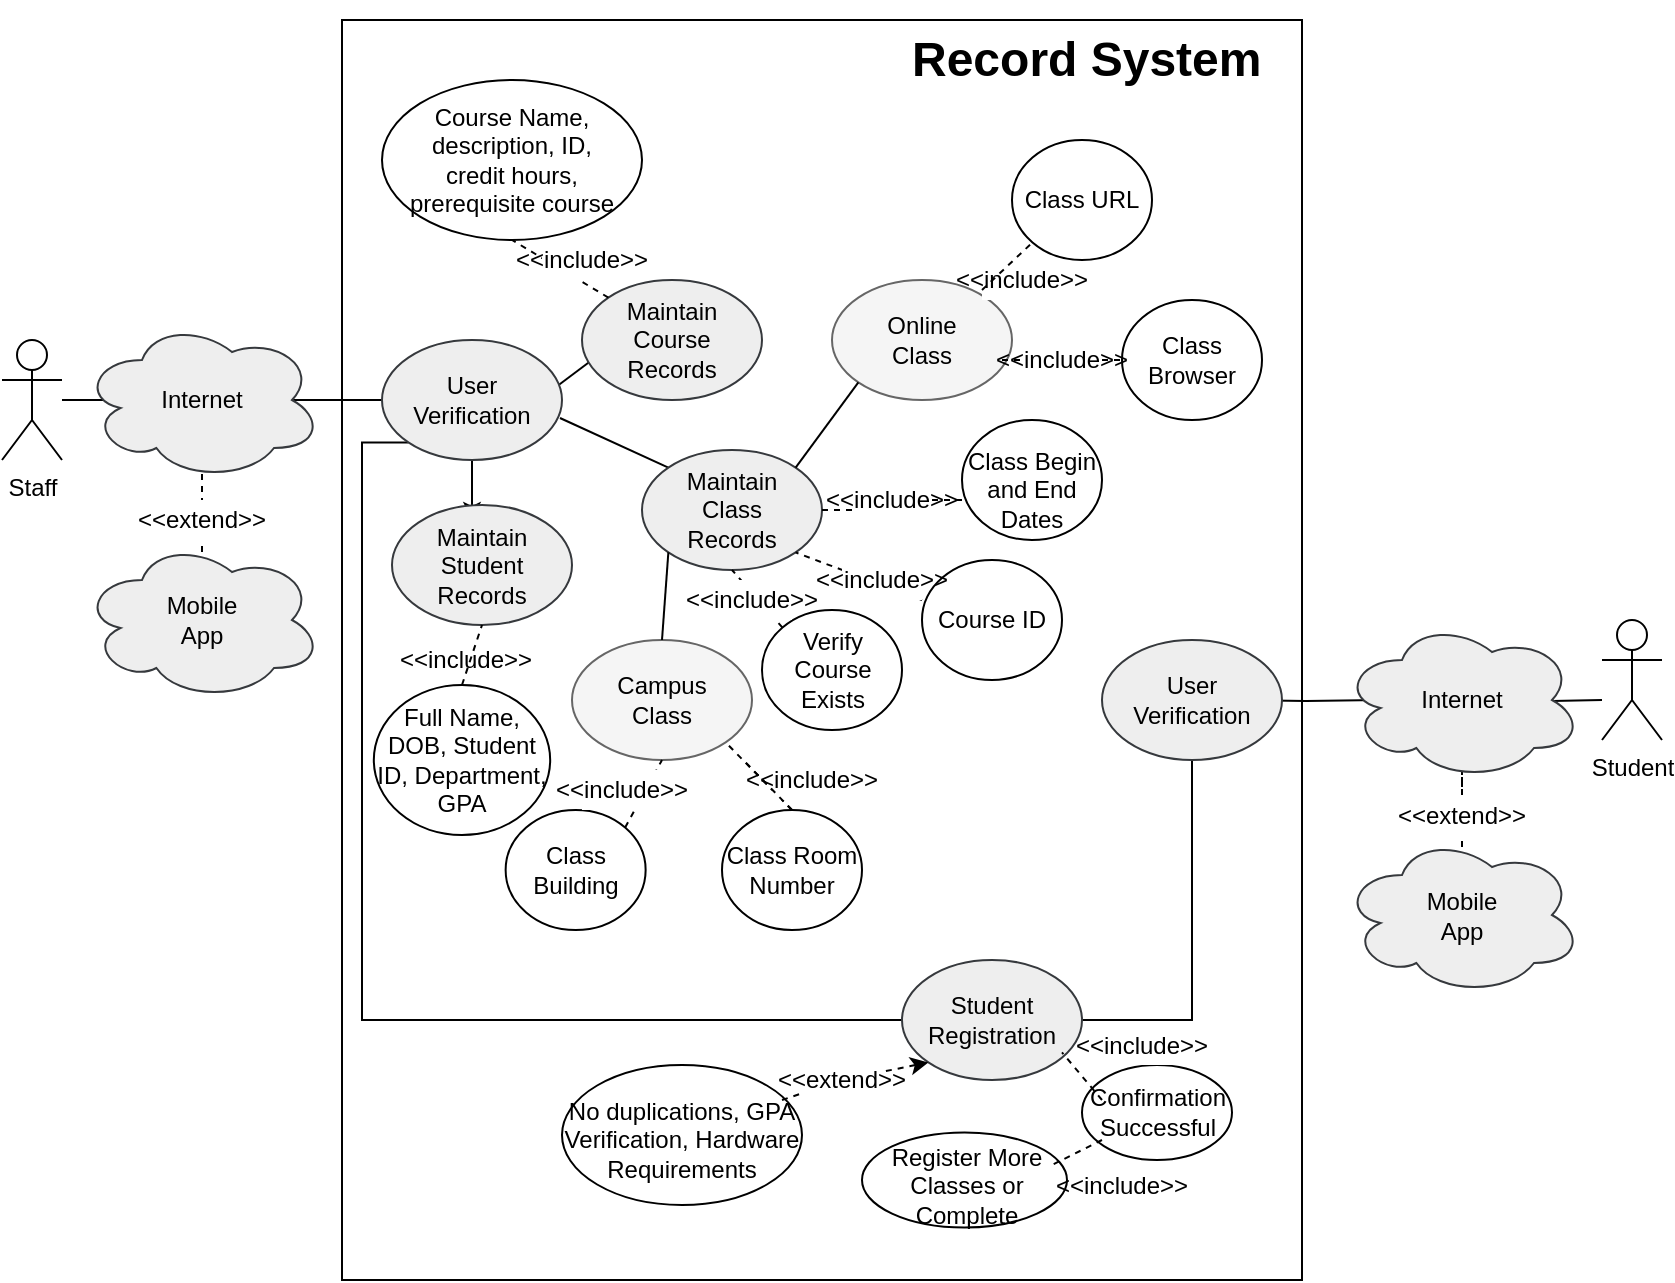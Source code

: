 <mxfile version="14.2.3" type="github">
  <diagram id="ww5f84e6MGx6yijLNMb9" name="Page-1">
    <mxGraphModel dx="509" dy="569" grid="1" gridSize="10" guides="1" tooltips="1" connect="1" arrows="1" fold="1" page="1" pageScale="1" pageWidth="850" pageHeight="1100" math="0" shadow="0">
      <root>
        <mxCell id="0" />
        <mxCell id="1" parent="0" />
        <mxCell id="B8DDg9iWWgw_p-ArfUbX-2" value="" style="rounded=0;whiteSpace=wrap;html=1;" parent="1" vertex="1">
          <mxGeometry x="180" y="10" width="480" height="630" as="geometry" />
        </mxCell>
        <mxCell id="B8DDg9iWWgw_p-ArfUbX-134" style="edgeStyle=orthogonalEdgeStyle;rounded=0;orthogonalLoop=1;jettySize=auto;html=1;entryX=0.5;entryY=1;entryDx=0;entryDy=0;dashed=1;" parent="1" source="B8DDg9iWWgw_p-ArfUbX-132" target="B8DDg9iWWgw_p-ArfUbX-6" edge="1">
          <mxGeometry relative="1" as="geometry" />
        </mxCell>
        <mxCell id="B8DDg9iWWgw_p-ArfUbX-128" value="" style="edgeStyle=orthogonalEdgeStyle;rounded=0;orthogonalLoop=1;jettySize=auto;html=1;dashed=1;" parent="1" source="B8DDg9iWWgw_p-ArfUbX-127" target="B8DDg9iWWgw_p-ArfUbX-112" edge="1">
          <mxGeometry relative="1" as="geometry" />
        </mxCell>
        <mxCell id="B8DDg9iWWgw_p-ArfUbX-126" style="edgeStyle=orthogonalEdgeStyle;rounded=0;orthogonalLoop=1;jettySize=auto;html=1;entryX=0.5;entryY=1;entryDx=0;entryDy=0;dashed=1;" parent="1" source="B8DDg9iWWgw_p-ArfUbX-125" target="B8DDg9iWWgw_p-ArfUbX-112" edge="1">
          <mxGeometry relative="1" as="geometry" />
        </mxCell>
        <mxCell id="B8DDg9iWWgw_p-ArfUbX-19" value="" style="endArrow=none;html=1;entryX=0;entryY=0.25;entryDx=0;entryDy=0;" parent="1" target="B8DDg9iWWgw_p-ArfUbX-13" edge="1">
          <mxGeometry width="50" height="50" relative="1" as="geometry">
            <mxPoint x="265" y="210" as="sourcePoint" />
            <mxPoint x="315" y="160" as="targetPoint" />
          </mxGeometry>
        </mxCell>
        <mxCell id="B8DDg9iWWgw_p-ArfUbX-20" value="" style="endArrow=none;html=1;entryX=0;entryY=0.25;entryDx=0;entryDy=0;exitX=0;exitY=0;exitDx=0;exitDy=0;" parent="1" source="B8DDg9iWWgw_p-ArfUbX-10" edge="1">
          <mxGeometry width="50" height="50" relative="1" as="geometry">
            <mxPoint x="323" y="226" as="sourcePoint" />
            <mxPoint x="289" y="209" as="targetPoint" />
          </mxGeometry>
        </mxCell>
        <mxCell id="B8DDg9iWWgw_p-ArfUbX-3" style="edgeStyle=orthogonalEdgeStyle;rounded=0;orthogonalLoop=1;jettySize=auto;html=1;" parent="1" source="B8DDg9iWWgw_p-ArfUbX-1" edge="1">
          <mxGeometry relative="1" as="geometry">
            <mxPoint x="90" y="200" as="targetPoint" />
          </mxGeometry>
        </mxCell>
        <mxCell id="B8DDg9iWWgw_p-ArfUbX-1" value="Staff" style="shape=umlActor;verticalLabelPosition=bottom;verticalAlign=top;html=1;outlineConnect=0;" parent="1" vertex="1">
          <mxGeometry x="10" y="170" width="30" height="60" as="geometry" />
        </mxCell>
        <mxCell id="B8DDg9iWWgw_p-ArfUbX-5" style="edgeStyle=orthogonalEdgeStyle;rounded=0;orthogonalLoop=1;jettySize=auto;html=1;exitX=0.875;exitY=0.5;exitDx=0;exitDy=0;exitPerimeter=0;" parent="1" source="B8DDg9iWWgw_p-ArfUbX-4" target="B8DDg9iWWgw_p-ArfUbX-8" edge="1">
          <mxGeometry relative="1" as="geometry">
            <mxPoint x="200" y="200" as="targetPoint" />
          </mxGeometry>
        </mxCell>
        <mxCell id="B8DDg9iWWgw_p-ArfUbX-4" value="" style="ellipse;shape=cloud;whiteSpace=wrap;html=1;fillColor=#eeeeee;strokeColor=#36393d;" parent="1" vertex="1">
          <mxGeometry x="50" y="160" width="120" height="80" as="geometry" />
        </mxCell>
        <mxCell id="B8DDg9iWWgw_p-ArfUbX-6" value="Internet" style="text;html=1;strokeColor=none;fillColor=none;align=center;verticalAlign=middle;whiteSpace=wrap;rounded=0;" parent="1" vertex="1">
          <mxGeometry x="90" y="190" width="40" height="20" as="geometry" />
        </mxCell>
        <mxCell id="B8DDg9iWWgw_p-ArfUbX-102" style="edgeStyle=orthogonalEdgeStyle;rounded=0;orthogonalLoop=1;jettySize=auto;html=1;exitX=0.5;exitY=1;exitDx=0;exitDy=0;" parent="1" source="B8DDg9iWWgw_p-ArfUbX-9" edge="1">
          <mxGeometry relative="1" as="geometry">
            <mxPoint x="245" y="260" as="targetPoint" />
          </mxGeometry>
        </mxCell>
        <mxCell id="B8DDg9iWWgw_p-ArfUbX-121" style="edgeStyle=orthogonalEdgeStyle;rounded=0;orthogonalLoop=1;jettySize=auto;html=1;exitX=0;exitY=1;exitDx=0;exitDy=0;" parent="1" source="B8DDg9iWWgw_p-ArfUbX-9" target="B8DDg9iWWgw_p-ArfUbX-123" edge="1">
          <mxGeometry relative="1" as="geometry">
            <Array as="points">
              <mxPoint x="190" y="221" />
              <mxPoint x="190" y="510" />
            </Array>
          </mxGeometry>
        </mxCell>
        <mxCell id="B8DDg9iWWgw_p-ArfUbX-9" value="" style="ellipse;whiteSpace=wrap;html=1;fillColor=#eeeeee;strokeColor=#36393d;" parent="1" vertex="1">
          <mxGeometry x="200" y="170" width="90" height="60" as="geometry" />
        </mxCell>
        <mxCell id="B8DDg9iWWgw_p-ArfUbX-8" value="User Verification" style="text;html=1;strokeColor=none;fillColor=none;align=center;verticalAlign=middle;whiteSpace=wrap;rounded=0;" parent="1" vertex="1">
          <mxGeometry x="225" y="190" width="40" height="20" as="geometry" />
        </mxCell>
        <mxCell id="B8DDg9iWWgw_p-ArfUbX-10" value="" style="ellipse;whiteSpace=wrap;html=1;fillColor=#eeeeee;strokeColor=#36393d;" parent="1" vertex="1">
          <mxGeometry x="330" y="225" width="90" height="60" as="geometry" />
        </mxCell>
        <mxCell id="B8DDg9iWWgw_p-ArfUbX-11" value="" style="ellipse;whiteSpace=wrap;html=1;fillColor=#eeeeee;strokeColor=#36393d;" parent="1" vertex="1">
          <mxGeometry x="300" y="140" width="90" height="60" as="geometry" />
        </mxCell>
        <mxCell id="B8DDg9iWWgw_p-ArfUbX-13" value="Maintain Course Records" style="text;html=1;strokeColor=none;fillColor=none;align=center;verticalAlign=middle;whiteSpace=wrap;rounded=0;" parent="1" vertex="1">
          <mxGeometry x="325" y="160" width="40" height="20" as="geometry" />
        </mxCell>
        <mxCell id="B8DDg9iWWgw_p-ArfUbX-14" value="Maintain Class Records" style="text;html=1;strokeColor=none;fillColor=none;align=center;verticalAlign=middle;whiteSpace=wrap;rounded=0;" parent="1" vertex="1">
          <mxGeometry x="355" y="245" width="40" height="20" as="geometry" />
        </mxCell>
        <mxCell id="B8DDg9iWWgw_p-ArfUbX-22" value="" style="ellipse;whiteSpace=wrap;html=1;" parent="1" vertex="1">
          <mxGeometry x="200" y="40" width="130" height="80" as="geometry" />
        </mxCell>
        <mxCell id="B8DDg9iWWgw_p-ArfUbX-29" value="Course Name, description, ID, credit hours, prerequisite course" style="text;html=1;strokeColor=none;fillColor=none;align=center;verticalAlign=middle;whiteSpace=wrap;rounded=0;" parent="1" vertex="1">
          <mxGeometry x="210" y="70" width="110" height="20" as="geometry" />
        </mxCell>
        <mxCell id="B8DDg9iWWgw_p-ArfUbX-32" value="" style="endArrow=none;html=1;entryX=0.5;entryY=1;entryDx=0;entryDy=0;exitX=0;exitY=0;exitDx=0;exitDy=0;dashed=1;" parent="1" source="B8DDg9iWWgw_p-ArfUbX-11" target="B8DDg9iWWgw_p-ArfUbX-22" edge="1">
          <mxGeometry width="50" height="50" relative="1" as="geometry">
            <mxPoint x="300" y="170" as="sourcePoint" />
            <mxPoint x="350" y="120" as="targetPoint" />
          </mxGeometry>
        </mxCell>
        <mxCell id="B8DDg9iWWgw_p-ArfUbX-37" value="&amp;lt;&amp;lt;include&amp;gt;&amp;gt;" style="text;html=1;strokeColor=none;align=center;verticalAlign=middle;whiteSpace=wrap;rounded=0;fillColor=#ffffff;" parent="1" vertex="1">
          <mxGeometry x="280" y="120" width="40" height="20" as="geometry" />
        </mxCell>
        <mxCell id="B8DDg9iWWgw_p-ArfUbX-53" value="" style="ellipse;whiteSpace=wrap;html=1;fillColor=#f5f5f5;strokeColor=#666666;fontColor=#333333;" parent="1" vertex="1">
          <mxGeometry x="425" y="140" width="90" height="60" as="geometry" />
        </mxCell>
        <mxCell id="B8DDg9iWWgw_p-ArfUbX-54" value="" style="ellipse;whiteSpace=wrap;html=1;fillColor=#f5f5f5;strokeColor=#666666;fontColor=#333333;" parent="1" vertex="1">
          <mxGeometry x="295" y="320" width="90" height="60" as="geometry" />
        </mxCell>
        <mxCell id="B8DDg9iWWgw_p-ArfUbX-55" value="Online Class" style="text;html=1;strokeColor=none;fillColor=none;align=center;verticalAlign=middle;whiteSpace=wrap;rounded=0;" parent="1" vertex="1">
          <mxGeometry x="450" y="160" width="40" height="20" as="geometry" />
        </mxCell>
        <mxCell id="B8DDg9iWWgw_p-ArfUbX-57" value="Campus Class" style="text;html=1;strokeColor=none;fillColor=none;align=center;verticalAlign=middle;whiteSpace=wrap;rounded=0;" parent="1" vertex="1">
          <mxGeometry x="320" y="340" width="40" height="20" as="geometry" />
        </mxCell>
        <mxCell id="B8DDg9iWWgw_p-ArfUbX-58" value="" style="ellipse;whiteSpace=wrap;html=1;" parent="1" vertex="1">
          <mxGeometry x="490" y="210" width="70" height="60" as="geometry" />
        </mxCell>
        <mxCell id="B8DDg9iWWgw_p-ArfUbX-59" value="Class Begin and End Dates" style="text;html=1;strokeColor=none;fillColor=none;align=center;verticalAlign=middle;whiteSpace=wrap;rounded=0;" parent="1" vertex="1">
          <mxGeometry x="490" y="235" width="70" height="20" as="geometry" />
        </mxCell>
        <mxCell id="B8DDg9iWWgw_p-ArfUbX-60" value="" style="ellipse;whiteSpace=wrap;html=1;" parent="1" vertex="1">
          <mxGeometry x="390" y="305" width="70" height="60" as="geometry" />
        </mxCell>
        <mxCell id="B8DDg9iWWgw_p-ArfUbX-61" value="Verify Course Exists" style="text;html=1;strokeColor=none;fillColor=none;align=center;verticalAlign=middle;whiteSpace=wrap;rounded=0;" parent="1" vertex="1">
          <mxGeometry x="393" y="325" width="65" height="20" as="geometry" />
        </mxCell>
        <mxCell id="B8DDg9iWWgw_p-ArfUbX-64" value="" style="ellipse;whiteSpace=wrap;html=1;" parent="1" vertex="1">
          <mxGeometry x="470" y="280" width="70" height="60" as="geometry" />
        </mxCell>
        <mxCell id="B8DDg9iWWgw_p-ArfUbX-65" value="Course ID" style="text;html=1;strokeColor=none;fillColor=none;align=center;verticalAlign=middle;whiteSpace=wrap;rounded=0;" parent="1" vertex="1">
          <mxGeometry x="470" y="300" width="70" height="20" as="geometry" />
        </mxCell>
        <mxCell id="B8DDg9iWWgw_p-ArfUbX-66" value="" style="endArrow=none;html=1;exitX=1;exitY=0;exitDx=0;exitDy=0;entryX=0;entryY=1;entryDx=0;entryDy=0;" parent="1" source="B8DDg9iWWgw_p-ArfUbX-10" target="B8DDg9iWWgw_p-ArfUbX-53" edge="1">
          <mxGeometry width="50" height="50" relative="1" as="geometry">
            <mxPoint x="402.09" y="229.997" as="sourcePoint" />
            <mxPoint x="347.91" y="205.21" as="targetPoint" />
          </mxGeometry>
        </mxCell>
        <mxCell id="B8DDg9iWWgw_p-ArfUbX-67" value="" style="endArrow=none;html=1;entryX=0;entryY=1;entryDx=0;entryDy=0;exitX=0.5;exitY=0;exitDx=0;exitDy=0;" parent="1" source="B8DDg9iWWgw_p-ArfUbX-54" target="B8DDg9iWWgw_p-ArfUbX-10" edge="1">
          <mxGeometry width="50" height="50" relative="1" as="geometry">
            <mxPoint x="405.0" y="309.787" as="sourcePoint" />
            <mxPoint x="350.82" y="285" as="targetPoint" />
          </mxGeometry>
        </mxCell>
        <mxCell id="B8DDg9iWWgw_p-ArfUbX-69" value="" style="endArrow=none;html=1;exitX=0;exitY=0;exitDx=0;exitDy=0;entryX=0.5;entryY=1;entryDx=0;entryDy=0;dashed=1;" parent="1" source="B8DDg9iWWgw_p-ArfUbX-60" target="B8DDg9iWWgw_p-ArfUbX-10" edge="1">
          <mxGeometry width="50" height="50" relative="1" as="geometry">
            <mxPoint x="358.64" y="324.997" as="sourcePoint" />
            <mxPoint x="390" y="282" as="targetPoint" />
          </mxGeometry>
        </mxCell>
        <mxCell id="B8DDg9iWWgw_p-ArfUbX-70" value="" style="endArrow=none;html=1;exitX=0;exitY=0;exitDx=0;exitDy=0;entryX=1;entryY=1;entryDx=0;entryDy=0;dashed=1;" parent="1" source="B8DDg9iWWgw_p-ArfUbX-65" target="B8DDg9iWWgw_p-ArfUbX-10" edge="1">
          <mxGeometry width="50" height="50" relative="1" as="geometry">
            <mxPoint x="410.251" y="323.787" as="sourcePoint" />
            <mxPoint x="385" y="295" as="targetPoint" />
          </mxGeometry>
        </mxCell>
        <mxCell id="B8DDg9iWWgw_p-ArfUbX-71" value="" style="endArrow=none;html=1;exitX=0;exitY=0.75;exitDx=0;exitDy=0;entryX=1;entryY=0.5;entryDx=0;entryDy=0;dashed=1;" parent="1" source="B8DDg9iWWgw_p-ArfUbX-75" target="B8DDg9iWWgw_p-ArfUbX-10" edge="1">
          <mxGeometry width="50" height="50" relative="1" as="geometry">
            <mxPoint x="420.251" y="333.787" as="sourcePoint" />
            <mxPoint x="395" y="305" as="targetPoint" />
          </mxGeometry>
        </mxCell>
        <mxCell id="B8DDg9iWWgw_p-ArfUbX-72" value="&amp;lt;&amp;lt;include&amp;gt;&amp;gt;" style="text;html=1;strokeColor=none;align=center;verticalAlign=middle;whiteSpace=wrap;rounded=0;fillColor=#ffffff;" parent="1" vertex="1">
          <mxGeometry x="365" y="290" width="40" height="20" as="geometry" />
        </mxCell>
        <mxCell id="B8DDg9iWWgw_p-ArfUbX-74" value="&amp;lt;&amp;lt;include&amp;gt;&amp;gt;" style="text;html=1;strokeColor=none;align=center;verticalAlign=middle;whiteSpace=wrap;rounded=0;fillColor=#ffffff;" parent="1" vertex="1">
          <mxGeometry x="430" y="280" width="40" height="20" as="geometry" />
        </mxCell>
        <mxCell id="B8DDg9iWWgw_p-ArfUbX-75" value="&amp;lt;&amp;lt;include&amp;gt;&amp;gt;" style="text;html=1;strokeColor=none;align=center;verticalAlign=middle;whiteSpace=wrap;rounded=0;fillColor=#ffffff;" parent="1" vertex="1">
          <mxGeometry x="435" y="240" width="40" height="20" as="geometry" />
        </mxCell>
        <mxCell id="B8DDg9iWWgw_p-ArfUbX-76" value="" style="endArrow=none;html=1;exitX=0;exitY=0.75;exitDx=0;exitDy=0;entryX=1;entryY=0.5;entryDx=0;entryDy=0;dashed=1;" parent="1" source="B8DDg9iWWgw_p-ArfUbX-59" target="B8DDg9iWWgw_p-ArfUbX-75" edge="1">
          <mxGeometry width="50" height="50" relative="1" as="geometry">
            <mxPoint x="490" y="250" as="sourcePoint" />
            <mxPoint x="420" y="255" as="targetPoint" />
          </mxGeometry>
        </mxCell>
        <mxCell id="B8DDg9iWWgw_p-ArfUbX-77" value="" style="ellipse;whiteSpace=wrap;html=1;" parent="1" vertex="1">
          <mxGeometry x="261.82" y="405" width="70" height="60" as="geometry" />
        </mxCell>
        <mxCell id="B8DDg9iWWgw_p-ArfUbX-78" value="Class Building" style="text;html=1;strokeColor=none;fillColor=none;align=center;verticalAlign=middle;whiteSpace=wrap;rounded=0;" parent="1" vertex="1">
          <mxGeometry x="261.82" y="425" width="70" height="20" as="geometry" />
        </mxCell>
        <mxCell id="B8DDg9iWWgw_p-ArfUbX-79" value="" style="ellipse;whiteSpace=wrap;html=1;" parent="1" vertex="1">
          <mxGeometry x="370" y="405" width="70" height="60" as="geometry" />
        </mxCell>
        <mxCell id="B8DDg9iWWgw_p-ArfUbX-80" value="Class Room Number" style="text;html=1;strokeColor=none;fillColor=none;align=center;verticalAlign=middle;whiteSpace=wrap;rounded=0;" parent="1" vertex="1">
          <mxGeometry x="370" y="425" width="70" height="20" as="geometry" />
        </mxCell>
        <mxCell id="B8DDg9iWWgw_p-ArfUbX-81" value="" style="endArrow=none;html=1;exitX=1;exitY=0;exitDx=0;exitDy=0;entryX=0.5;entryY=1;entryDx=0;entryDy=0;dashed=1;" parent="1" source="B8DDg9iWWgw_p-ArfUbX-77" target="B8DDg9iWWgw_p-ArfUbX-54" edge="1">
          <mxGeometry width="50" height="50" relative="1" as="geometry">
            <mxPoint x="406.82" y="418.79" as="sourcePoint" />
            <mxPoint x="360.0" y="391.213" as="targetPoint" />
          </mxGeometry>
        </mxCell>
        <mxCell id="B8DDg9iWWgw_p-ArfUbX-82" value="&amp;lt;&amp;lt;include&amp;gt;&amp;gt;" style="text;html=1;strokeColor=none;align=center;verticalAlign=middle;whiteSpace=wrap;rounded=0;fillColor=#ffffff;" parent="1" vertex="1">
          <mxGeometry x="221.82" y="320" width="40" height="20" as="geometry" />
        </mxCell>
        <mxCell id="B8DDg9iWWgw_p-ArfUbX-85" value="" style="endArrow=none;html=1;exitX=0.5;exitY=0;exitDx=0;exitDy=0;entryX=1;entryY=1;entryDx=0;entryDy=0;dashed=1;" parent="1" source="B8DDg9iWWgw_p-ArfUbX-79" target="B8DDg9iWWgw_p-ArfUbX-54" edge="1">
          <mxGeometry width="50" height="50" relative="1" as="geometry">
            <mxPoint x="390" y="408.79" as="sourcePoint" />
            <mxPoint x="326.82" y="380.003" as="targetPoint" />
          </mxGeometry>
        </mxCell>
        <mxCell id="B8DDg9iWWgw_p-ArfUbX-86" value="&amp;lt;&amp;lt;include&amp;gt;&amp;gt;" style="text;html=1;strokeColor=none;align=center;verticalAlign=middle;whiteSpace=wrap;rounded=0;fillColor=#ffffff;" parent="1" vertex="1">
          <mxGeometry x="395" y="380" width="40" height="20" as="geometry" />
        </mxCell>
        <mxCell id="B8DDg9iWWgw_p-ArfUbX-87" value="" style="ellipse;whiteSpace=wrap;html=1;" parent="1" vertex="1">
          <mxGeometry x="515" y="70" width="70" height="60" as="geometry" />
        </mxCell>
        <mxCell id="B8DDg9iWWgw_p-ArfUbX-88" value="Class URL" style="text;html=1;strokeColor=none;fillColor=none;align=center;verticalAlign=middle;whiteSpace=wrap;rounded=0;" parent="1" vertex="1">
          <mxGeometry x="515" y="90" width="70" height="20" as="geometry" />
        </mxCell>
        <mxCell id="B8DDg9iWWgw_p-ArfUbX-89" value="&amp;lt;&amp;lt;include&amp;gt;&amp;gt;" style="text;html=1;strokeColor=none;align=center;verticalAlign=middle;whiteSpace=wrap;rounded=0;fillColor=#ffffff;" parent="1" vertex="1">
          <mxGeometry x="500" y="130" width="40" height="20" as="geometry" />
        </mxCell>
        <mxCell id="B8DDg9iWWgw_p-ArfUbX-90" value="" style="ellipse;whiteSpace=wrap;html=1;" parent="1" vertex="1">
          <mxGeometry x="570" y="150" width="70" height="60" as="geometry" />
        </mxCell>
        <mxCell id="B8DDg9iWWgw_p-ArfUbX-91" value="Class Browser" style="text;html=1;strokeColor=none;fillColor=none;align=center;verticalAlign=middle;whiteSpace=wrap;rounded=0;" parent="1" vertex="1">
          <mxGeometry x="570" y="170" width="70" height="20" as="geometry" />
        </mxCell>
        <mxCell id="B8DDg9iWWgw_p-ArfUbX-95" value="" style="endArrow=none;html=1;dashed=1;entryX=0;entryY=1;entryDx=0;entryDy=0;" parent="1" target="B8DDg9iWWgw_p-ArfUbX-87" edge="1">
          <mxGeometry width="50" height="50" relative="1" as="geometry">
            <mxPoint x="500" y="145" as="sourcePoint" />
            <mxPoint x="530" y="120" as="targetPoint" />
          </mxGeometry>
        </mxCell>
        <mxCell id="B8DDg9iWWgw_p-ArfUbX-97" value="" style="endArrow=none;html=1;dashed=1;entryX=0;entryY=0.5;entryDx=0;entryDy=0;" parent="1" source="B8DDg9iWWgw_p-ArfUbX-92" target="B8DDg9iWWgw_p-ArfUbX-91" edge="1">
          <mxGeometry width="50" height="50" relative="1" as="geometry">
            <mxPoint x="510" y="180" as="sourcePoint" />
            <mxPoint x="560" y="130" as="targetPoint" />
          </mxGeometry>
        </mxCell>
        <mxCell id="B8DDg9iWWgw_p-ArfUbX-92" value="&amp;lt;&amp;lt;include&amp;gt;&amp;gt;" style="text;html=1;strokeColor=none;align=center;verticalAlign=middle;whiteSpace=wrap;rounded=0;fillColor=#ffffff;rotation=0;" parent="1" vertex="1">
          <mxGeometry x="520" y="170" width="40" height="20" as="geometry" />
        </mxCell>
        <mxCell id="B8DDg9iWWgw_p-ArfUbX-98" value="" style="endArrow=none;html=1;dashed=1;entryX=0;entryY=0.5;entryDx=0;entryDy=0;" parent="1" target="B8DDg9iWWgw_p-ArfUbX-92" edge="1">
          <mxGeometry width="50" height="50" relative="1" as="geometry">
            <mxPoint x="510" y="180" as="sourcePoint" />
            <mxPoint x="570" y="180" as="targetPoint" />
          </mxGeometry>
        </mxCell>
        <mxCell id="B8DDg9iWWgw_p-ArfUbX-99" value="&lt;h1&gt;Record System&lt;/h1&gt;" style="text;html=1;strokeColor=none;fillColor=none;spacing=5;spacingTop=-20;whiteSpace=wrap;overflow=hidden;rounded=0;" parent="1" vertex="1">
          <mxGeometry x="460" y="10" width="190" height="120" as="geometry" />
        </mxCell>
        <mxCell id="B8DDg9iWWgw_p-ArfUbX-100" value="" style="ellipse;whiteSpace=wrap;html=1;fillColor=#eeeeee;strokeColor=#36393d;" parent="1" vertex="1">
          <mxGeometry x="205" y="252.5" width="90" height="60" as="geometry" />
        </mxCell>
        <mxCell id="B8DDg9iWWgw_p-ArfUbX-101" value="Maintain Student Records" style="text;html=1;strokeColor=none;fillColor=none;align=center;verticalAlign=middle;whiteSpace=wrap;rounded=0;" parent="1" vertex="1">
          <mxGeometry x="230" y="272.5" width="40" height="20" as="geometry" />
        </mxCell>
        <mxCell id="B8DDg9iWWgw_p-ArfUbX-103" value="" style="ellipse;whiteSpace=wrap;html=1;" parent="1" vertex="1">
          <mxGeometry x="195.91" y="342.5" width="88.18" height="75" as="geometry" />
        </mxCell>
        <mxCell id="B8DDg9iWWgw_p-ArfUbX-104" value="" style="endArrow=none;html=1;exitX=0.5;exitY=0;exitDx=0;exitDy=0;entryX=1;entryY=1;entryDx=0;entryDy=0;dashed=1;" parent="1" edge="1" source="B8DDg9iWWgw_p-ArfUbX-79">
          <mxGeometry width="50" height="50" relative="1" as="geometry">
            <mxPoint x="415" y="415" as="sourcePoint" />
            <mxPoint x="381.82" y="381.213" as="targetPoint" />
          </mxGeometry>
        </mxCell>
        <mxCell id="B8DDg9iWWgw_p-ArfUbX-105" value="&amp;lt;&amp;lt;include&amp;gt;&amp;gt;" style="text;html=1;strokeColor=none;align=center;verticalAlign=middle;whiteSpace=wrap;rounded=0;fillColor=#ffffff;" parent="1" vertex="1">
          <mxGeometry x="300" y="385" width="40" height="20" as="geometry" />
        </mxCell>
        <mxCell id="B8DDg9iWWgw_p-ArfUbX-108" value="" style="endArrow=none;dashed=1;html=1;exitX=0.5;exitY=0;exitDx=0;exitDy=0;entryX=0.5;entryY=1;entryDx=0;entryDy=0;" parent="1" source="B8DDg9iWWgw_p-ArfUbX-103" target="B8DDg9iWWgw_p-ArfUbX-100" edge="1">
          <mxGeometry width="50" height="50" relative="1" as="geometry">
            <mxPoint x="195.91" y="357.5" as="sourcePoint" />
            <mxPoint x="245.91" y="307.5" as="targetPoint" />
          </mxGeometry>
        </mxCell>
        <mxCell id="B8DDg9iWWgw_p-ArfUbX-109" value="Full Name, DOB, Student ID, Department, GPA" style="text;html=1;strokeColor=none;fillColor=none;align=center;verticalAlign=middle;whiteSpace=wrap;rounded=0;" parent="1" vertex="1">
          <mxGeometry x="195" y="370" width="90" height="20" as="geometry" />
        </mxCell>
        <mxCell id="B8DDg9iWWgw_p-ArfUbX-113" style="edgeStyle=orthogonalEdgeStyle;rounded=0;orthogonalLoop=1;jettySize=auto;html=1;" parent="1" target="B8DDg9iWWgw_p-ArfUbX-112" edge="1">
          <mxGeometry relative="1" as="geometry">
            <mxPoint x="810" y="350" as="sourcePoint" />
          </mxGeometry>
        </mxCell>
        <mxCell id="B8DDg9iWWgw_p-ArfUbX-110" value="Student" style="shape=umlActor;verticalLabelPosition=bottom;verticalAlign=top;html=1;outlineConnect=0;" parent="1" vertex="1">
          <mxGeometry x="810" y="310" width="30" height="60" as="geometry" />
        </mxCell>
        <mxCell id="B8DDg9iWWgw_p-ArfUbX-117" style="edgeStyle=orthogonalEdgeStyle;rounded=0;orthogonalLoop=1;jettySize=auto;html=1;entryX=1;entryY=0.5;entryDx=0;entryDy=0;" parent="1" target="B8DDg9iWWgw_p-ArfUbX-116" edge="1">
          <mxGeometry relative="1" as="geometry">
            <mxPoint x="699" y="350" as="sourcePoint" />
          </mxGeometry>
        </mxCell>
        <mxCell id="B8DDg9iWWgw_p-ArfUbX-111" value="" style="ellipse;shape=cloud;whiteSpace=wrap;html=1;fillColor=#eeeeee;strokeColor=#36393d;" parent="1" vertex="1">
          <mxGeometry x="680" y="310" width="120" height="80" as="geometry" />
        </mxCell>
        <mxCell id="B8DDg9iWWgw_p-ArfUbX-112" value="Internet" style="text;html=1;strokeColor=none;fillColor=none;align=center;verticalAlign=middle;whiteSpace=wrap;rounded=0;" parent="1" vertex="1">
          <mxGeometry x="720" y="340" width="40" height="20" as="geometry" />
        </mxCell>
        <mxCell id="B8DDg9iWWgw_p-ArfUbX-135" style="edgeStyle=orthogonalEdgeStyle;rounded=0;orthogonalLoop=1;jettySize=auto;html=1;exitX=0.5;exitY=1;exitDx=0;exitDy=0;entryX=1;entryY=0.5;entryDx=0;entryDy=0;" parent="1" source="B8DDg9iWWgw_p-ArfUbX-115" target="B8DDg9iWWgw_p-ArfUbX-123" edge="1">
          <mxGeometry relative="1" as="geometry">
            <Array as="points">
              <mxPoint x="605" y="510" />
            </Array>
          </mxGeometry>
        </mxCell>
        <mxCell id="B8DDg9iWWgw_p-ArfUbX-115" value="" style="ellipse;whiteSpace=wrap;html=1;fillColor=#eeeeee;strokeColor=#36393d;" parent="1" vertex="1">
          <mxGeometry x="560" y="320" width="90" height="60" as="geometry" />
        </mxCell>
        <mxCell id="B8DDg9iWWgw_p-ArfUbX-116" value="User Verification" style="text;html=1;strokeColor=none;fillColor=none;align=center;verticalAlign=middle;whiteSpace=wrap;rounded=0;" parent="1" vertex="1">
          <mxGeometry x="585" y="340" width="40" height="20" as="geometry" />
        </mxCell>
        <mxCell id="B8DDg9iWWgw_p-ArfUbX-122" value="" style="ellipse;whiteSpace=wrap;html=1;fillColor=#eeeeee;strokeColor=#36393d;" parent="1" vertex="1">
          <mxGeometry x="460" y="480" width="90" height="60" as="geometry" />
        </mxCell>
        <mxCell id="B8DDg9iWWgw_p-ArfUbX-123" value="Student Registration" style="text;html=1;strokeColor=none;fillColor=none;align=center;verticalAlign=middle;whiteSpace=wrap;rounded=0;" parent="1" vertex="1">
          <mxGeometry x="485" y="500" width="40" height="20" as="geometry" />
        </mxCell>
        <mxCell id="B8DDg9iWWgw_p-ArfUbX-124" value="" style="ellipse;shape=cloud;whiteSpace=wrap;html=1;fillColor=#eeeeee;strokeColor=#36393d;" parent="1" vertex="1">
          <mxGeometry x="680" y="417.5" width="120" height="80" as="geometry" />
        </mxCell>
        <mxCell id="B8DDg9iWWgw_p-ArfUbX-125" value="Mobile App" style="text;html=1;strokeColor=none;fillColor=none;align=center;verticalAlign=middle;whiteSpace=wrap;rounded=0;" parent="1" vertex="1">
          <mxGeometry x="720" y="447.5" width="40" height="20" as="geometry" />
        </mxCell>
        <mxCell id="B8DDg9iWWgw_p-ArfUbX-127" value="&amp;lt;&amp;lt;extend&amp;gt;&amp;gt;" style="text;html=1;strokeColor=none;align=center;verticalAlign=middle;whiteSpace=wrap;rounded=0;fillColor=#ffffff;" parent="1" vertex="1">
          <mxGeometry x="720" y="397.5" width="40" height="20" as="geometry" />
        </mxCell>
        <mxCell id="B8DDg9iWWgw_p-ArfUbX-131" value="" style="ellipse;shape=cloud;whiteSpace=wrap;html=1;fillColor=#eeeeee;strokeColor=#36393d;" parent="1" vertex="1">
          <mxGeometry x="50" y="270" width="120" height="80" as="geometry" />
        </mxCell>
        <mxCell id="B8DDg9iWWgw_p-ArfUbX-132" value="Mobile App" style="text;html=1;strokeColor=none;fillColor=none;align=center;verticalAlign=middle;whiteSpace=wrap;rounded=0;" parent="1" vertex="1">
          <mxGeometry x="90" y="300" width="40" height="20" as="geometry" />
        </mxCell>
        <mxCell id="B8DDg9iWWgw_p-ArfUbX-133" value="&amp;lt;&amp;lt;extend&amp;gt;&amp;gt;" style="text;html=1;strokeColor=none;align=center;verticalAlign=middle;whiteSpace=wrap;rounded=0;fillColor=#ffffff;" parent="1" vertex="1">
          <mxGeometry x="90" y="250" width="40" height="20" as="geometry" />
        </mxCell>
        <mxCell id="B8DDg9iWWgw_p-ArfUbX-138" value="" style="ellipse;whiteSpace=wrap;html=1;fillColor=#ffffff;" parent="1" vertex="1">
          <mxGeometry x="290" y="532.5" width="120" height="70" as="geometry" />
        </mxCell>
        <mxCell id="B8DDg9iWWgw_p-ArfUbX-139" value="No duplications, GPA Verification, Hardware Requirements" style="text;html=1;strokeColor=none;fillColor=none;align=center;verticalAlign=middle;whiteSpace=wrap;rounded=0;" parent="1" vertex="1">
          <mxGeometry x="290" y="560" width="120" height="20" as="geometry" />
        </mxCell>
        <mxCell id="B8DDg9iWWgw_p-ArfUbX-147" value="" style="endArrow=classic;html=1;entryX=0;entryY=1;entryDx=0;entryDy=0;dashed=1;" parent="1" target="B8DDg9iWWgw_p-ArfUbX-122" edge="1">
          <mxGeometry width="50" height="50" relative="1" as="geometry">
            <mxPoint x="400" y="550" as="sourcePoint" />
            <mxPoint x="260" y="550" as="targetPoint" />
            <Array as="points">
              <mxPoint x="430" y="540" />
            </Array>
          </mxGeometry>
        </mxCell>
        <mxCell id="B8DDg9iWWgw_p-ArfUbX-144" value="&amp;lt;&amp;lt;extend&amp;gt;&amp;gt;" style="text;html=1;strokeColor=none;align=center;verticalAlign=middle;whiteSpace=wrap;rounded=0;fillColor=#ffffff;" parent="1" vertex="1">
          <mxGeometry x="410" y="530" width="40" height="20" as="geometry" />
        </mxCell>
        <mxCell id="B8DDg9iWWgw_p-ArfUbX-148" value="" style="ellipse;whiteSpace=wrap;html=1;fillColor=#ffffff;" parent="1" vertex="1">
          <mxGeometry x="550" y="532.5" width="75" height="47.5" as="geometry" />
        </mxCell>
        <mxCell id="B8DDg9iWWgw_p-ArfUbX-149" value="Confirmation Successful" style="text;html=1;strokeColor=none;fillColor=none;align=center;verticalAlign=middle;whiteSpace=wrap;rounded=0;" parent="1" vertex="1">
          <mxGeometry x="567.5" y="546.25" width="40" height="20" as="geometry" />
        </mxCell>
        <mxCell id="B8DDg9iWWgw_p-ArfUbX-151" value="" style="endArrow=none;html=1;entryX=1;entryY=1;entryDx=0;entryDy=0;dashed=1;" parent="1" edge="1">
          <mxGeometry width="50" height="50" relative="1" as="geometry">
            <mxPoint x="560" y="550" as="sourcePoint" />
            <mxPoint x="540.0" y="526.213" as="targetPoint" />
          </mxGeometry>
        </mxCell>
        <mxCell id="B8DDg9iWWgw_p-ArfUbX-152" value="&amp;lt;&amp;lt;include&amp;gt;&amp;gt;" style="text;html=1;strokeColor=none;align=center;verticalAlign=middle;whiteSpace=wrap;rounded=0;fillColor=#ffffff;" parent="1" vertex="1">
          <mxGeometry x="560.0" y="512.5" width="40" height="20" as="geometry" />
        </mxCell>
        <mxCell id="B8DDg9iWWgw_p-ArfUbX-153" value="" style="ellipse;whiteSpace=wrap;html=1;fillColor=#ffffff;" parent="1" vertex="1">
          <mxGeometry x="440" y="566.25" width="102.5" height="47.5" as="geometry" />
        </mxCell>
        <mxCell id="B8DDg9iWWgw_p-ArfUbX-154" value="Register More Classes or Complete" style="text;html=1;strokeColor=none;fillColor=none;align=center;verticalAlign=middle;whiteSpace=wrap;rounded=0;" parent="1" vertex="1">
          <mxGeometry x="450" y="582.5" width="85" height="20" as="geometry" />
        </mxCell>
        <mxCell id="B8DDg9iWWgw_p-ArfUbX-155" value="" style="endArrow=none;html=1;entryX=1;entryY=0;entryDx=0;entryDy=0;dashed=1;" parent="1" target="B8DDg9iWWgw_p-ArfUbX-154" edge="1">
          <mxGeometry width="50" height="50" relative="1" as="geometry">
            <mxPoint x="560" y="570" as="sourcePoint" />
            <mxPoint x="550.0" y="536.213" as="targetPoint" />
          </mxGeometry>
        </mxCell>
        <mxCell id="B8DDg9iWWgw_p-ArfUbX-156" value="&amp;lt;&amp;lt;include&amp;gt;&amp;gt;" style="text;html=1;strokeColor=none;align=center;verticalAlign=middle;whiteSpace=wrap;rounded=0;fillColor=#ffffff;" parent="1" vertex="1">
          <mxGeometry x="550.0" y="582.5" width="40" height="20" as="geometry" />
        </mxCell>
      </root>
    </mxGraphModel>
  </diagram>
</mxfile>
